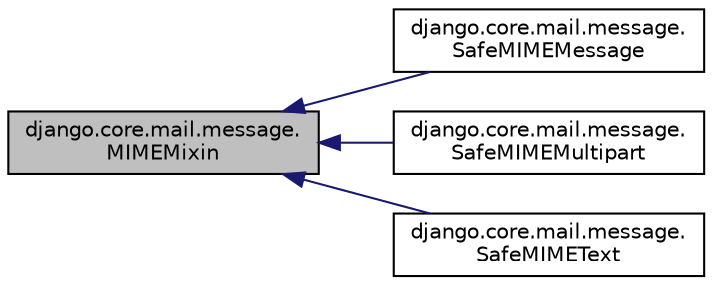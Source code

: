 digraph "django.core.mail.message.MIMEMixin"
{
 // LATEX_PDF_SIZE
  edge [fontname="Helvetica",fontsize="10",labelfontname="Helvetica",labelfontsize="10"];
  node [fontname="Helvetica",fontsize="10",shape=record];
  rankdir="LR";
  Node1 [label="django.core.mail.message.\lMIMEMixin",height=0.2,width=0.4,color="black", fillcolor="grey75", style="filled", fontcolor="black",tooltip=" "];
  Node1 -> Node2 [dir="back",color="midnightblue",fontsize="10",style="solid",fontname="Helvetica"];
  Node2 [label="django.core.mail.message.\lSafeMIMEMessage",height=0.2,width=0.4,color="black", fillcolor="white", style="filled",URL="$dc/dcb/classdjango_1_1core_1_1mail_1_1message_1_1_safe_m_i_m_e_message.html",tooltip=" "];
  Node1 -> Node3 [dir="back",color="midnightblue",fontsize="10",style="solid",fontname="Helvetica"];
  Node3 [label="django.core.mail.message.\lSafeMIMEMultipart",height=0.2,width=0.4,color="black", fillcolor="white", style="filled",URL="$df/d61/classdjango_1_1core_1_1mail_1_1message_1_1_safe_m_i_m_e_multipart.html",tooltip=" "];
  Node1 -> Node4 [dir="back",color="midnightblue",fontsize="10",style="solid",fontname="Helvetica"];
  Node4 [label="django.core.mail.message.\lSafeMIMEText",height=0.2,width=0.4,color="black", fillcolor="white", style="filled",URL="$d4/dbd/classdjango_1_1core_1_1mail_1_1message_1_1_safe_m_i_m_e_text.html",tooltip=" "];
}

